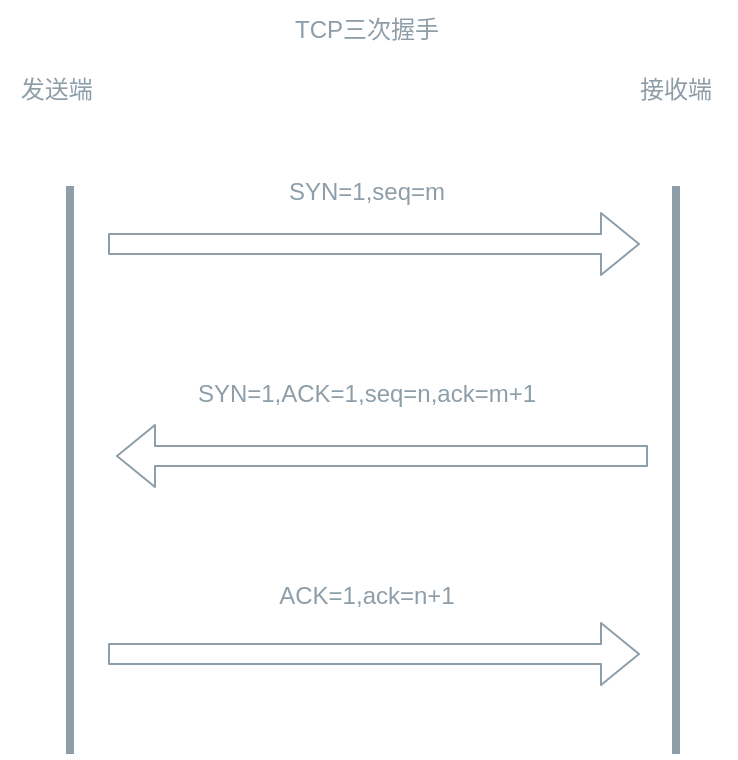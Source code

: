 <mxfile scale="3" border="0">
    <diagram id="vMyWr0CYlZ89FZ5FXqzO" name="第 1 页">
        <mxGraphModel dx="647" dy="390" grid="0" gridSize="10" guides="1" tooltips="1" connect="1" arrows="1" fold="1" page="1" pageScale="1" pageWidth="827" pageHeight="1169" math="0" shadow="0">
            <root>
                <mxCell id="0"/>
                <mxCell id="1" parent="0"/>
                <mxCell id="2" value="" style="line;strokeWidth=4;direction=south;html=1;perimeter=backbonePerimeter;points=[];outlineConnect=0;strokeColor=#8E9EA9;fontColor=#8E9EA9;" vertex="1" parent="1">
                    <mxGeometry x="101" y="122" width="10" height="284" as="geometry"/>
                </mxCell>
                <mxCell id="3" value="" style="line;strokeWidth=4;direction=south;html=1;perimeter=backbonePerimeter;points=[];outlineConnect=0;strokeColor=#8E9EA9;fontColor=#8E9EA9;" vertex="1" parent="1">
                    <mxGeometry x="404" y="122" width="10" height="284" as="geometry"/>
                </mxCell>
                <mxCell id="4" value="" style="shape=flexArrow;endArrow=classic;html=1;strokeColor=#8E9EA9;fontColor=#8E9EA9;" edge="1" parent="1">
                    <mxGeometry width="50" height="50" relative="1" as="geometry">
                        <mxPoint x="125" y="151" as="sourcePoint"/>
                        <mxPoint x="391" y="151" as="targetPoint"/>
                    </mxGeometry>
                </mxCell>
                <mxCell id="5" value="" style="shape=flexArrow;endArrow=classic;html=1;strokeColor=#8E9EA9;fontColor=#8E9EA9;" edge="1" parent="1">
                    <mxGeometry width="50" height="50" relative="1" as="geometry">
                        <mxPoint x="395" y="257" as="sourcePoint"/>
                        <mxPoint x="129" y="257" as="targetPoint"/>
                    </mxGeometry>
                </mxCell>
                <mxCell id="6" value="" style="shape=flexArrow;endArrow=classic;html=1;strokeColor=#8E9EA9;fontColor=#8E9EA9;" edge="1" parent="1">
                    <mxGeometry width="50" height="50" relative="1" as="geometry">
                        <mxPoint x="125" y="356" as="sourcePoint"/>
                        <mxPoint x="391" y="356" as="targetPoint"/>
                    </mxGeometry>
                </mxCell>
                <mxCell id="7" value="发送端&amp;nbsp;" style="text;strokeColor=none;align=center;fillColor=none;html=1;verticalAlign=middle;whiteSpace=wrap;rounded=0;fontColor=#8E9EA9;" vertex="1" parent="1">
                    <mxGeometry x="71" y="59" width="60" height="30" as="geometry"/>
                </mxCell>
                <mxCell id="8" value="接收端" style="text;strokeColor=none;align=center;fillColor=none;html=1;verticalAlign=middle;whiteSpace=wrap;rounded=0;fontColor=#8E9EA9;" vertex="1" parent="1">
                    <mxGeometry x="379" y="59" width="60" height="30" as="geometry"/>
                </mxCell>
                <mxCell id="9" value="SYN=1,seq=m" style="text;strokeColor=none;align=center;fillColor=none;html=1;verticalAlign=middle;whiteSpace=wrap;rounded=0;fontColor=#8E9EA9;" vertex="1" parent="1">
                    <mxGeometry x="159" y="110" width="191" height="30" as="geometry"/>
                </mxCell>
                <mxCell id="10" value="SYN=1,ACK=1,seq=n,ack=m+1" style="text;strokeColor=none;align=center;fillColor=none;html=1;verticalAlign=middle;whiteSpace=wrap;rounded=0;fontColor=#8E9EA9;" vertex="1" parent="1">
                    <mxGeometry x="159" y="211" width="191" height="30" as="geometry"/>
                </mxCell>
                <mxCell id="11" value="ACK=1,ack=n+1" style="text;strokeColor=none;align=center;fillColor=none;html=1;verticalAlign=middle;whiteSpace=wrap;rounded=0;fontColor=#8E9EA9;" vertex="1" parent="1">
                    <mxGeometry x="159" y="312" width="191" height="30" as="geometry"/>
                </mxCell>
                <mxCell id="12" value="TCP三次握手" style="text;strokeColor=none;align=center;fillColor=none;html=1;verticalAlign=middle;whiteSpace=wrap;rounded=0;fontColor=#8E9EA9;" vertex="1" parent="1">
                    <mxGeometry x="215" y="29" width="79" height="30" as="geometry"/>
                </mxCell>
            </root>
        </mxGraphModel>
    </diagram>
</mxfile>
